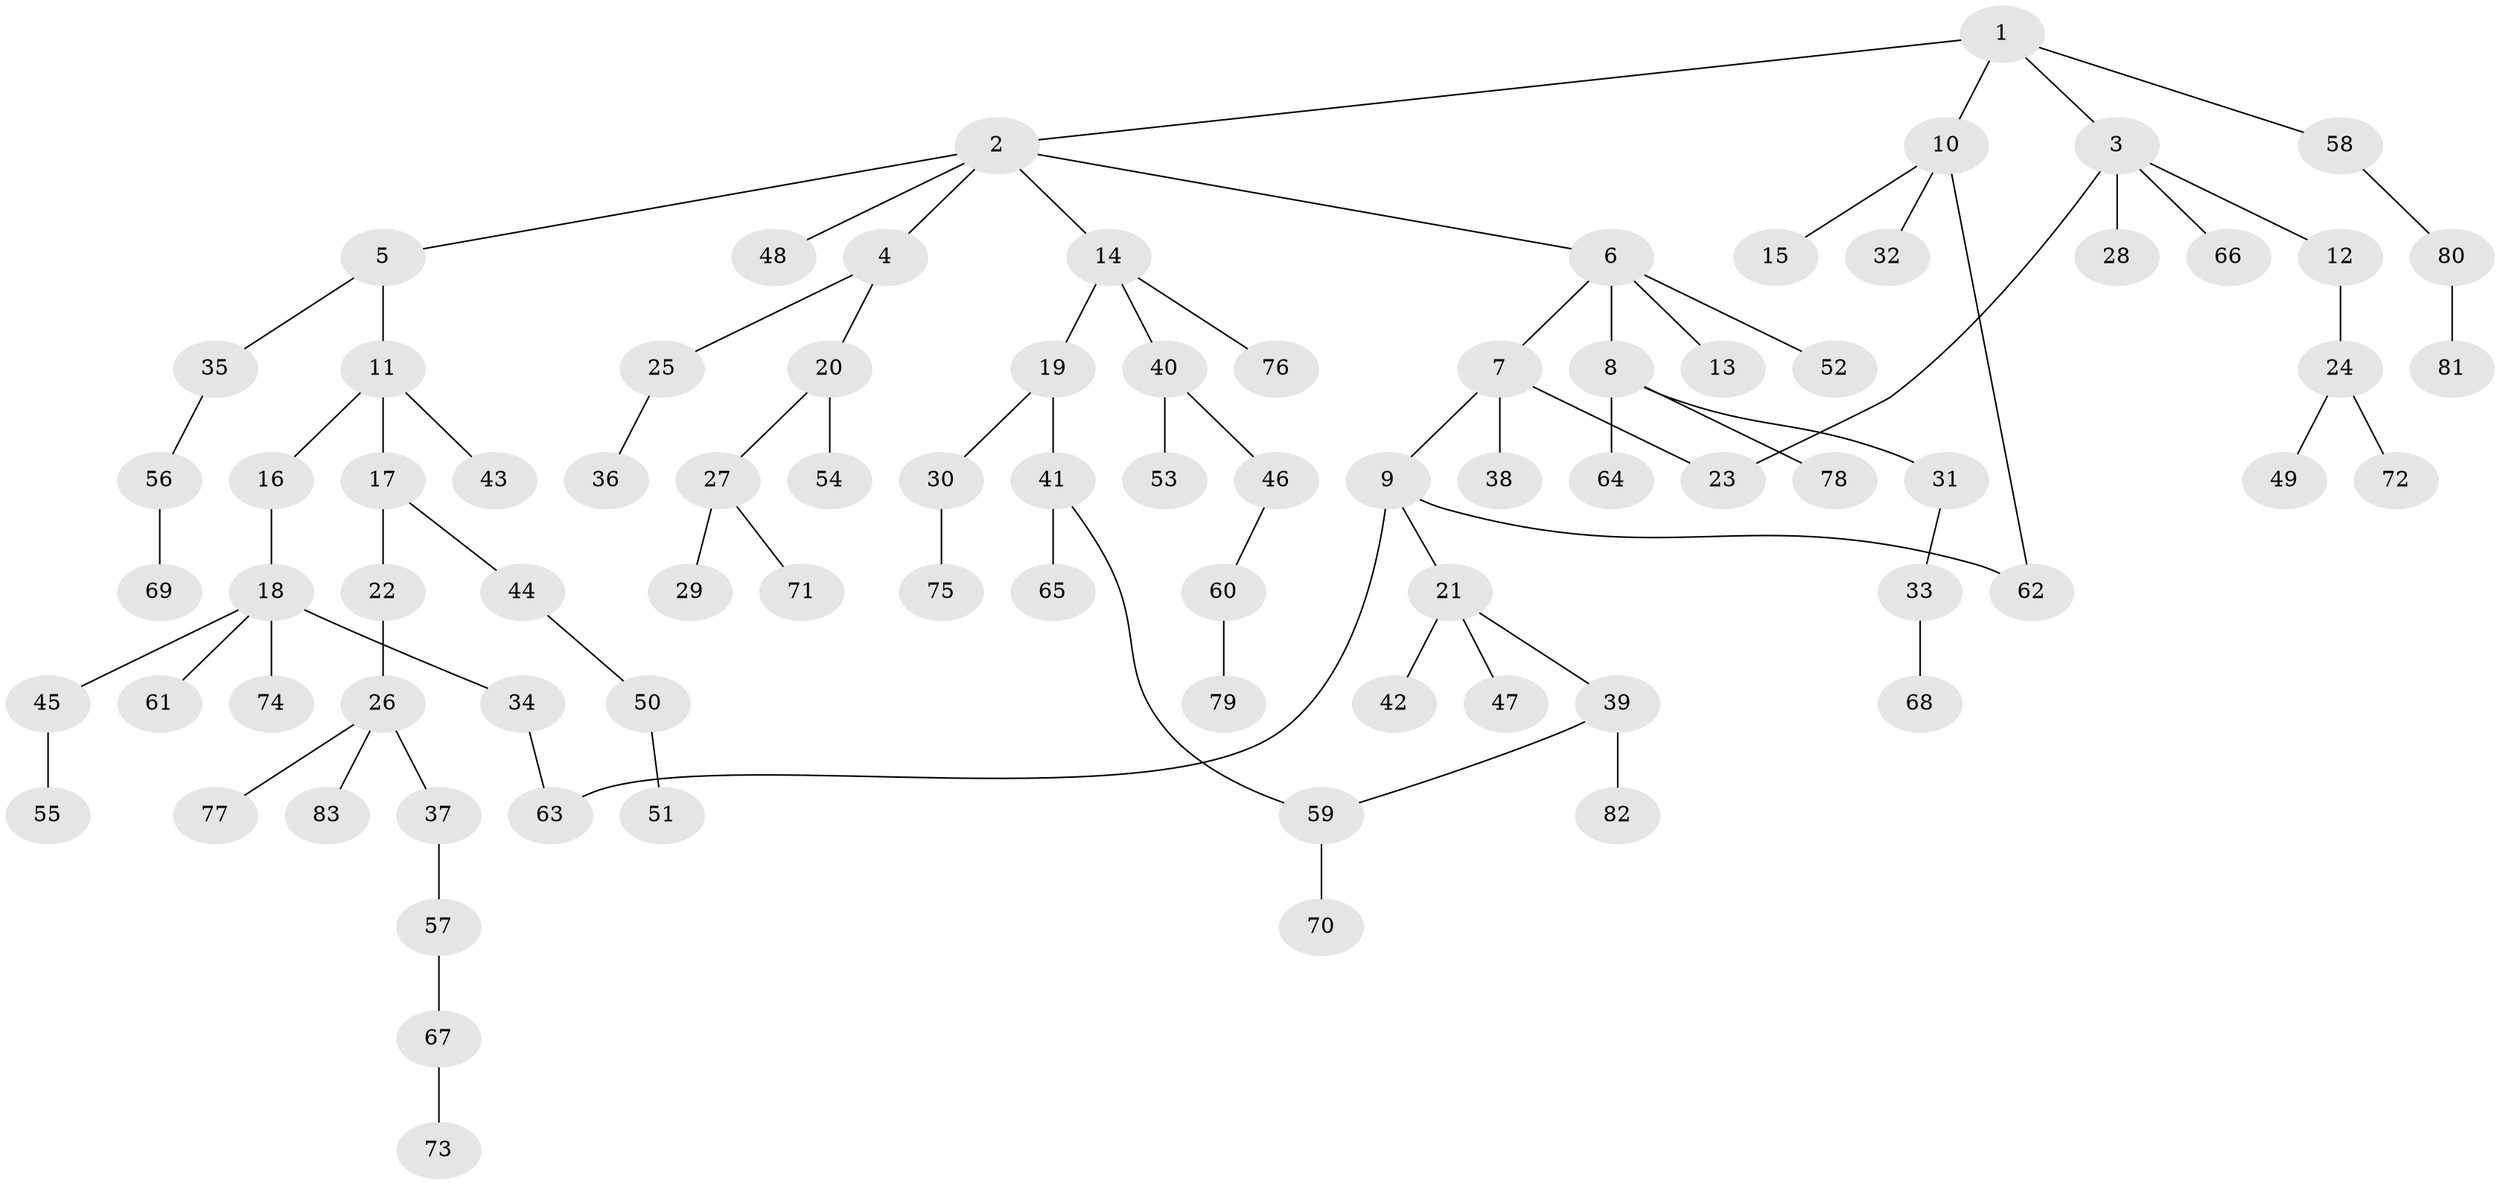 // Generated by graph-tools (version 1.1) at 2025/10/02/27/25 16:10:53]
// undirected, 83 vertices, 86 edges
graph export_dot {
graph [start="1"]
  node [color=gray90,style=filled];
  1;
  2;
  3;
  4;
  5;
  6;
  7;
  8;
  9;
  10;
  11;
  12;
  13;
  14;
  15;
  16;
  17;
  18;
  19;
  20;
  21;
  22;
  23;
  24;
  25;
  26;
  27;
  28;
  29;
  30;
  31;
  32;
  33;
  34;
  35;
  36;
  37;
  38;
  39;
  40;
  41;
  42;
  43;
  44;
  45;
  46;
  47;
  48;
  49;
  50;
  51;
  52;
  53;
  54;
  55;
  56;
  57;
  58;
  59;
  60;
  61;
  62;
  63;
  64;
  65;
  66;
  67;
  68;
  69;
  70;
  71;
  72;
  73;
  74;
  75;
  76;
  77;
  78;
  79;
  80;
  81;
  82;
  83;
  1 -- 2;
  1 -- 3;
  1 -- 10;
  1 -- 58;
  2 -- 4;
  2 -- 5;
  2 -- 6;
  2 -- 14;
  2 -- 48;
  3 -- 12;
  3 -- 28;
  3 -- 66;
  3 -- 23;
  4 -- 20;
  4 -- 25;
  5 -- 11;
  5 -- 35;
  6 -- 7;
  6 -- 8;
  6 -- 13;
  6 -- 52;
  7 -- 9;
  7 -- 23;
  7 -- 38;
  8 -- 31;
  8 -- 64;
  8 -- 78;
  9 -- 21;
  9 -- 63;
  9 -- 62;
  10 -- 15;
  10 -- 32;
  10 -- 62;
  11 -- 16;
  11 -- 17;
  11 -- 43;
  12 -- 24;
  14 -- 19;
  14 -- 40;
  14 -- 76;
  16 -- 18;
  17 -- 22;
  17 -- 44;
  18 -- 34;
  18 -- 45;
  18 -- 61;
  18 -- 74;
  19 -- 30;
  19 -- 41;
  20 -- 27;
  20 -- 54;
  21 -- 39;
  21 -- 42;
  21 -- 47;
  22 -- 26;
  24 -- 49;
  24 -- 72;
  25 -- 36;
  26 -- 37;
  26 -- 77;
  26 -- 83;
  27 -- 29;
  27 -- 71;
  30 -- 75;
  31 -- 33;
  33 -- 68;
  34 -- 63;
  35 -- 56;
  37 -- 57;
  39 -- 59;
  39 -- 82;
  40 -- 46;
  40 -- 53;
  41 -- 65;
  41 -- 59;
  44 -- 50;
  45 -- 55;
  46 -- 60;
  50 -- 51;
  56 -- 69;
  57 -- 67;
  58 -- 80;
  59 -- 70;
  60 -- 79;
  67 -- 73;
  80 -- 81;
}
